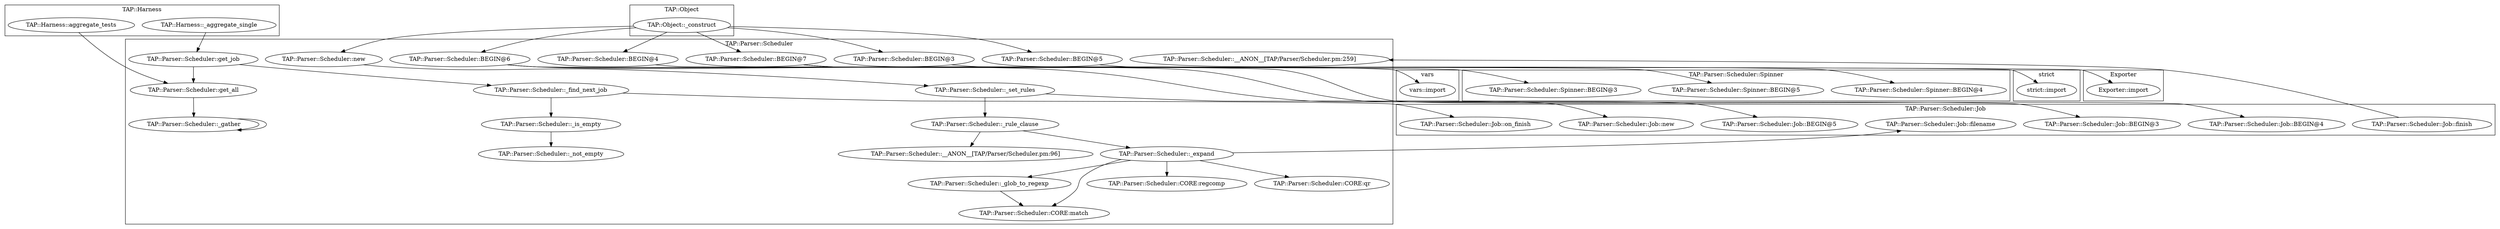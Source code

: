 digraph {
graph [overlap=false]
subgraph cluster_TAP_Parser_Scheduler {
	label="TAP::Parser::Scheduler";
	"TAP::Parser::Scheduler::get_job";
	"TAP::Parser::Scheduler::_not_empty";
	"TAP::Parser::Scheduler::_is_empty";
	"TAP::Parser::Scheduler::_glob_to_regexp";
	"TAP::Parser::Scheduler::get_all";
	"TAP::Parser::Scheduler::__ANON__[TAP/Parser/Scheduler.pm:96]";
	"TAP::Parser::Scheduler::BEGIN@6";
	"TAP::Parser::Scheduler::BEGIN@4";
	"TAP::Parser::Scheduler::new";
	"TAP::Parser::Scheduler::CORE:match";
	"TAP::Parser::Scheduler::_find_next_job";
	"TAP::Parser::Scheduler::_expand";
	"TAP::Parser::Scheduler::BEGIN@7";
	"TAP::Parser::Scheduler::BEGIN@3";
	"TAP::Parser::Scheduler::_rule_clause";
	"TAP::Parser::Scheduler::CORE:regcomp";
	"TAP::Parser::Scheduler::BEGIN@5";
	"TAP::Parser::Scheduler::CORE:qr";
	"TAP::Parser::Scheduler::__ANON__[TAP/Parser/Scheduler.pm:259]";
	"TAP::Parser::Scheduler::_gather";
	"TAP::Parser::Scheduler::_set_rules";
}
subgraph cluster_vars {
	label="vars";
	"vars::import";
}
subgraph cluster_strict {
	label="strict";
	"strict::import";
}
subgraph cluster_TAP_Object {
	label="TAP::Object";
	"TAP::Object::_construct";
}
subgraph cluster_Exporter {
	label="Exporter";
	"Exporter::import";
}
subgraph cluster_TAP_Parser_Scheduler_Spinner {
	label="TAP::Parser::Scheduler::Spinner";
	"TAP::Parser::Scheduler::Spinner::BEGIN@3";
	"TAP::Parser::Scheduler::Spinner::BEGIN@4";
	"TAP::Parser::Scheduler::Spinner::BEGIN@5";
}
subgraph cluster_TAP_Parser_Scheduler_Job {
	label="TAP::Parser::Scheduler::Job";
	"TAP::Parser::Scheduler::Job::finish";
	"TAP::Parser::Scheduler::Job::BEGIN@5";
	"TAP::Parser::Scheduler::Job::new";
	"TAP::Parser::Scheduler::Job::filename";
	"TAP::Parser::Scheduler::Job::BEGIN@3";
	"TAP::Parser::Scheduler::Job::on_finish";
	"TAP::Parser::Scheduler::Job::BEGIN@4";
}
subgraph cluster_TAP_Harness {
	label="TAP::Harness";
	"TAP::Harness::aggregate_tests";
	"TAP::Harness::_aggregate_single";
}
"TAP::Object::_construct" -> "TAP::Parser::Scheduler::BEGIN@6";
"TAP::Parser::Scheduler::_set_rules" -> "TAP::Parser::Scheduler::_rule_clause";
"TAP::Parser::Scheduler::BEGIN@5" -> "Exporter::import";
"TAP::Harness::aggregate_tests" -> "TAP::Parser::Scheduler::get_all";
"TAP::Parser::Scheduler::get_job" -> "TAP::Parser::Scheduler::get_all";
"TAP::Parser::Scheduler::_rule_clause" -> "TAP::Parser::Scheduler::__ANON__[TAP/Parser/Scheduler.pm:96]";
"TAP::Object::_construct" -> "TAP::Parser::Scheduler::BEGIN@5";
"TAP::Parser::Scheduler::BEGIN@7" -> "TAP::Parser::Scheduler::Spinner::BEGIN@4";
"TAP::Parser::Scheduler::_rule_clause" -> "TAP::Parser::Scheduler::_expand";
"TAP::Object::_construct" -> "TAP::Parser::Scheduler::BEGIN@3";
"TAP::Parser::Scheduler::_expand" -> "TAP::Parser::Scheduler::CORE:qr";
"TAP::Harness::_aggregate_single" -> "TAP::Parser::Scheduler::get_job";
"TAP::Parser::Scheduler::_is_empty" -> "TAP::Parser::Scheduler::_not_empty";
"TAP::Parser::Scheduler::_expand" -> "TAP::Parser::Scheduler::CORE:match";
"TAP::Parser::Scheduler::_glob_to_regexp" -> "TAP::Parser::Scheduler::CORE:match";
"TAP::Object::_construct" -> "TAP::Parser::Scheduler::BEGIN@7";
"TAP::Parser::Scheduler::_expand" -> "TAP::Parser::Scheduler::_glob_to_regexp";
"TAP::Parser::Scheduler::_expand" -> "TAP::Parser::Scheduler::CORE:regcomp";
"TAP::Parser::Scheduler::new" -> "TAP::Parser::Scheduler::_set_rules";
"TAP::Parser::Scheduler::_find_next_job" -> "TAP::Parser::Scheduler::Job::on_finish";
"TAP::Parser::Scheduler::BEGIN@6" -> "TAP::Parser::Scheduler::Job::BEGIN@4";
"TAP::Parser::Scheduler::_set_rules" -> "TAP::Parser::Scheduler::Job::new";
"TAP::Object::_construct" -> "TAP::Parser::Scheduler::BEGIN@4";
"TAP::Object::_construct" -> "TAP::Parser::Scheduler::new";
"TAP::Parser::Scheduler::get_job" -> "TAP::Parser::Scheduler::_find_next_job";
"TAP::Parser::Scheduler::BEGIN@4" -> "vars::import";
"TAP::Parser::Scheduler::BEGIN@6" -> "TAP::Parser::Scheduler::Job::BEGIN@3";
"TAP::Parser::Scheduler::get_all" -> "TAP::Parser::Scheduler::_gather";
"TAP::Parser::Scheduler::_gather" -> "TAP::Parser::Scheduler::_gather";
"TAP::Parser::Scheduler::BEGIN@7" -> "TAP::Parser::Scheduler::Spinner::BEGIN@5";
"TAP::Parser::Scheduler::_find_next_job" -> "TAP::Parser::Scheduler::_is_empty";
"TAP::Parser::Scheduler::BEGIN@6" -> "TAP::Parser::Scheduler::Job::BEGIN@5";
"TAP::Parser::Scheduler::_expand" -> "TAP::Parser::Scheduler::Job::filename";
"TAP::Parser::Scheduler::BEGIN@7" -> "TAP::Parser::Scheduler::Spinner::BEGIN@3";
"TAP::Parser::Scheduler::Job::finish" -> "TAP::Parser::Scheduler::__ANON__[TAP/Parser/Scheduler.pm:259]";
"TAP::Parser::Scheduler::BEGIN@3" -> "strict::import";
}
